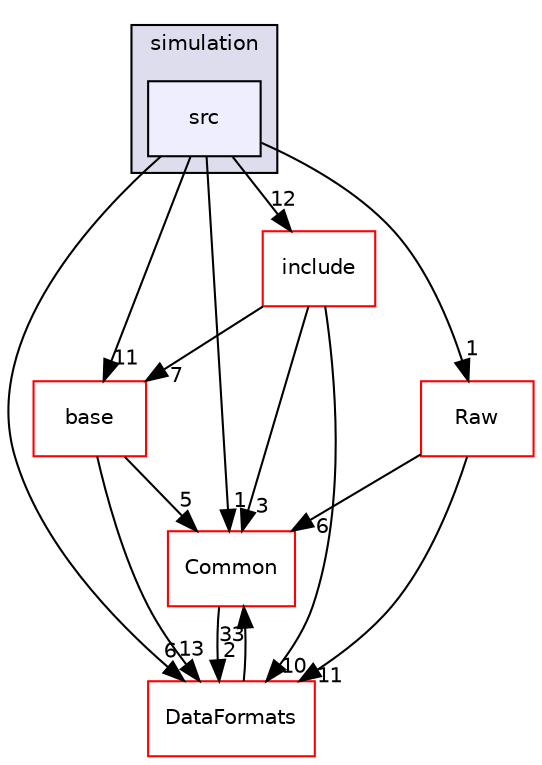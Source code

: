 digraph "/home/travis/build/AliceO2Group/AliceO2/Detectors/EMCAL/simulation/src" {
  bgcolor=transparent;
  compound=true
  node [ fontsize="10", fontname="Helvetica"];
  edge [ labelfontsize="10", labelfontname="Helvetica"];
  subgraph clusterdir_40743f2e882add17463d3ecfa83bffd4 {
    graph [ bgcolor="#ddddee", pencolor="black", label="simulation" fontname="Helvetica", fontsize="10", URL="dir_40743f2e882add17463d3ecfa83bffd4.html"]
  dir_f58e8c7317032c3b254e2280a1692bd1 [shape=box, label="src", style="filled", fillcolor="#eeeeff", pencolor="black", URL="dir_f58e8c7317032c3b254e2280a1692bd1.html"];
  }
  dir_4ab6b4cc6a7edbff49100e9123df213f [shape=box label="Common" color="red" URL="dir_4ab6b4cc6a7edbff49100e9123df213f.html"];
  dir_478733f24fb8878a4cdf7773310adedd [shape=box label="base" color="red" URL="dir_478733f24fb8878a4cdf7773310adedd.html"];
  dir_26637d1bd82229bc9ed97f7e706be743 [shape=box label="Raw" color="red" URL="dir_26637d1bd82229bc9ed97f7e706be743.html"];
  dir_7bf79a161bebea1697ee327feea7a1aa [shape=box label="include" color="red" URL="dir_7bf79a161bebea1697ee327feea7a1aa.html"];
  dir_2171f7ec022c5423887b07c69b2f5b48 [shape=box label="DataFormats" color="red" URL="dir_2171f7ec022c5423887b07c69b2f5b48.html"];
  dir_f58e8c7317032c3b254e2280a1692bd1->dir_4ab6b4cc6a7edbff49100e9123df213f [headlabel="1", labeldistance=1.5 headhref="dir_000316_000027.html"];
  dir_f58e8c7317032c3b254e2280a1692bd1->dir_478733f24fb8878a4cdf7773310adedd [headlabel="11", labeldistance=1.5 headhref="dir_000316_000202.html"];
  dir_f58e8c7317032c3b254e2280a1692bd1->dir_26637d1bd82229bc9ed97f7e706be743 [headlabel="1", labeldistance=1.5 headhref="dir_000316_000555.html"];
  dir_f58e8c7317032c3b254e2280a1692bd1->dir_7bf79a161bebea1697ee327feea7a1aa [headlabel="12", labeldistance=1.5 headhref="dir_000316_000283.html"];
  dir_f58e8c7317032c3b254e2280a1692bd1->dir_2171f7ec022c5423887b07c69b2f5b48 [headlabel="6", labeldistance=1.5 headhref="dir_000316_000076.html"];
  dir_4ab6b4cc6a7edbff49100e9123df213f->dir_2171f7ec022c5423887b07c69b2f5b48 [headlabel="2", labeldistance=1.5 headhref="dir_000027_000076.html"];
  dir_478733f24fb8878a4cdf7773310adedd->dir_4ab6b4cc6a7edbff49100e9123df213f [headlabel="5", labeldistance=1.5 headhref="dir_000202_000027.html"];
  dir_478733f24fb8878a4cdf7773310adedd->dir_2171f7ec022c5423887b07c69b2f5b48 [headlabel="13", labeldistance=1.5 headhref="dir_000202_000076.html"];
  dir_7bf79a161bebea1697ee327feea7a1aa->dir_4ab6b4cc6a7edbff49100e9123df213f [headlabel="3", labeldistance=1.5 headhref="dir_000283_000027.html"];
  dir_7bf79a161bebea1697ee327feea7a1aa->dir_478733f24fb8878a4cdf7773310adedd [headlabel="7", labeldistance=1.5 headhref="dir_000283_000202.html"];
  dir_7bf79a161bebea1697ee327feea7a1aa->dir_2171f7ec022c5423887b07c69b2f5b48 [headlabel="10", labeldistance=1.5 headhref="dir_000283_000076.html"];
  dir_26637d1bd82229bc9ed97f7e706be743->dir_4ab6b4cc6a7edbff49100e9123df213f [headlabel="6", labeldistance=1.5 headhref="dir_000555_000027.html"];
  dir_26637d1bd82229bc9ed97f7e706be743->dir_2171f7ec022c5423887b07c69b2f5b48 [headlabel="11", labeldistance=1.5 headhref="dir_000555_000076.html"];
  dir_2171f7ec022c5423887b07c69b2f5b48->dir_4ab6b4cc6a7edbff49100e9123df213f [headlabel="33", labeldistance=1.5 headhref="dir_000076_000027.html"];
}
